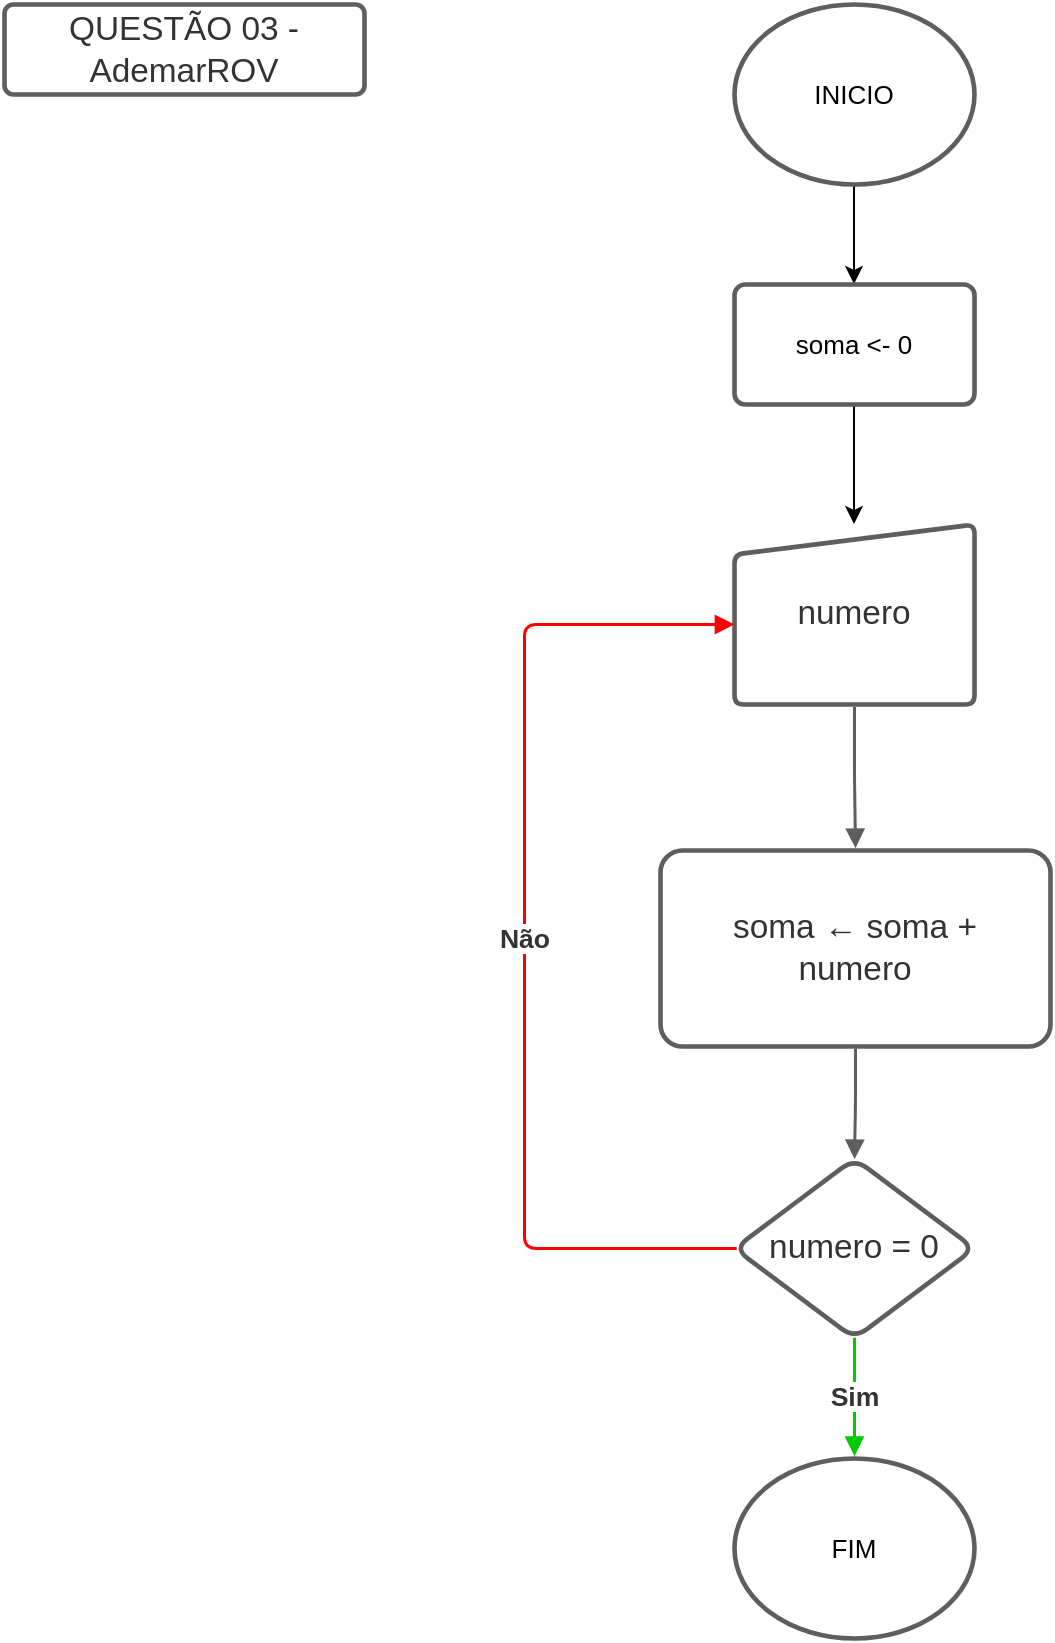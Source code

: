 <mxfile>
    <diagram id="K9tdpp2gKXIHnt1HSWHF" name="Página-1">
        <mxGraphModel dx="388" dy="2072" grid="1" gridSize="10" guides="1" tooltips="1" connect="1" arrows="1" fold="1" page="1" pageScale="1" pageWidth="1600" pageHeight="900" background="#ffffff" math="0" shadow="0">
            <root>
                <mxCell id="0"/>
                <mxCell id="1" parent="0"/>
                <UserObject label="" lucidchartObjectId="sv5FRH7WopwM" id="27">
                    <mxCell style="html=1;jettySize=18;whiteSpace=wrap;fontSize=13.3;fontColor=#333333;fontStyle=1;strokeColor=#5E5E5E;strokeWidth=1.5;rounded=1;arcSize=12;edgeStyle=orthogonalEdgeStyle;startArrow=none;endArrow=block;endFill=1;exitX=0.009;exitY=0.5;exitPerimeter=0;entryX=0.009;entryY=0.5;entryPerimeter=0;" parent="1" edge="1">
                        <mxGeometry width="100" height="100" relative="1" as="geometry">
                            <Array as="points">
                                <mxPoint x="735" y="1425"/>
                                <mxPoint x="735" y="1114"/>
                            </Array>
                            <mxPoint x="836.17" y="1114.0" as="targetPoint"/>
                        </mxGeometry>
                    </mxCell>
                </UserObject>
                <mxCell id="28" value="Não" style="text;html=1;resizable=0;labelBackgroundColor=default;align=center;verticalAlign=middle;fontStyle=1;fontColor=#333333;fontSize=13.3;" parent="27" vertex="1">
                    <mxGeometry relative="1" as="geometry"/>
                </mxCell>
                <UserObject label="QUESTÃO 03&amp;nbsp;- AdemarROV" lucidchartObjectId="hB5FAly2sNbj" id="34">
                    <mxCell style="html=1;overflow=block;blockSpacing=1;whiteSpace=wrap;fontSize=16.7;fontColor=#333333;spacing=0;strokeColor=#5e5e5e;strokeOpacity=100;rounded=1;absoluteArcSize=1;arcSize=9;strokeWidth=2.3;fillColor=none;" parent="1" vertex="1">
                        <mxGeometry x="230" y="-1750" width="180" height="45" as="geometry"/>
                    </mxCell>
                </UserObject>
                <mxCell id="81" value="" style="edgeStyle=none;html=1;" edge="1" parent="1" source="67" target="80">
                    <mxGeometry relative="1" as="geometry"/>
                </mxCell>
                <UserObject label="INICIO" lucidchartObjectId="Ef6FRvu7aNQY" id="67">
                    <mxCell style="html=1;overflow=block;blockSpacing=1;whiteSpace=wrap;ellipse;fontSize=13;spacing=3.8;strokeColor=#5e5e5e;strokeOpacity=100;rounded=1;absoluteArcSize=1;arcSize=9;strokeWidth=2.3;" parent="1" vertex="1">
                        <mxGeometry x="595" y="-1750" width="120" height="90" as="geometry"/>
                    </mxCell>
                </UserObject>
                <UserObject label="numero" lucidchartObjectId="Ef6F7oB6qikC" id="68">
                    <mxCell style="html=1;overflow=block;blockSpacing=1;whiteSpace=wrap;shape=manualInput;size=15;fontSize=16.7;fontColor=#333333;spacing=3.8;strokeColor=#5e5e5e;strokeOpacity=100;rounded=1;absoluteArcSize=1;arcSize=9;strokeWidth=2.3;" parent="1" vertex="1">
                        <mxGeometry x="595" y="-1490" width="120" height="90" as="geometry"/>
                    </mxCell>
                </UserObject>
                <UserObject label="soma ← soma + numero" lucidchartObjectId="Ef6Fxo8~joVR" id="70">
                    <mxCell style="html=1;overflow=block;blockSpacing=1;whiteSpace=wrap;fontSize=16.7;fontColor=#333333;spacing=9;strokeColor=#5E5E5E;rounded=1;absoluteArcSize=1;arcSize=22;strokeWidth=2.3;" parent="1" vertex="1">
                        <mxGeometry x="558" y="-1327" width="195" height="98" as="geometry"/>
                    </mxCell>
                </UserObject>
                <UserObject label="" lucidchartObjectId="Ef6FLZ0rdFXs" id="71">
                    <mxCell style="html=1;jettySize=18;whiteSpace=wrap;fontSize=13;strokeColor=#5E5E5E;strokeWidth=1.5;rounded=1;arcSize=12;edgeStyle=orthogonalEdgeStyle;startArrow=none;endArrow=block;endFill=1;exitX=0.5;exitY=1.012;exitPerimeter=0;entryX=0.5;entryY=0.004;entryPerimeter=0;" parent="1" source="70" target="72" edge="1">
                        <mxGeometry width="100" height="100" relative="1" as="geometry">
                            <Array as="points"/>
                        </mxGeometry>
                    </mxCell>
                </UserObject>
                <UserObject label="numero = 0" lucidchartObjectId="Ef6FmeVEiQ01" id="72">
                    <mxCell style="html=1;overflow=block;blockSpacing=1;whiteSpace=wrap;rhombus;fontSize=16.7;fontColor=#333333;spacing=3.8;strokeColor=#5E5E5E;rounded=1;absoluteArcSize=1;arcSize=16;strokeWidth=2.3;" parent="1" vertex="1">
                        <mxGeometry x="595" y="-1173" width="120" height="90" as="geometry"/>
                    </mxCell>
                </UserObject>
                <UserObject label="" lucidchartObjectId="Ef6FYdbfLZHN" id="73">
                    <mxCell style="html=1;jettySize=18;whiteSpace=wrap;fontSize=13.3;fontColor=#333333;fontStyle=1;strokeColor=#FF0000;strokeWidth=1.5;rounded=1;arcSize=12;edgeStyle=orthogonalEdgeStyle;startArrow=none;endArrow=block;endFill=1;exitX=0.009;exitY=0.5;exitPerimeter=0;entryX=0;entryY=0.552;entryDx=0;entryDy=0;entryPerimeter=0;" parent="1" source="72" target="68" edge="1">
                        <mxGeometry width="100" height="100" relative="1" as="geometry">
                            <Array as="points">
                                <mxPoint x="490" y="-1128"/>
                                <mxPoint x="490" y="-1440"/>
                                <mxPoint x="595" y="-1440"/>
                            </Array>
                            <mxPoint x="570" y="-1450" as="targetPoint"/>
                        </mxGeometry>
                    </mxCell>
                </UserObject>
                <mxCell id="74" value="Não" style="text;html=1;resizable=0;labelBackgroundColor=default;align=center;verticalAlign=middle;fontStyle=1;fontColor=#333333;fontSize=13.3;" parent="73" vertex="1">
                    <mxGeometry relative="1" as="geometry"/>
                </mxCell>
                <UserObject label="" lucidchartObjectId="Ef6FJRpSgNHS" id="75">
                    <mxCell style="html=1;jettySize=18;whiteSpace=wrap;fontSize=13.3;fontColor=#333333;fontStyle=1;strokeColor=#00CC00;strokeWidth=1.5;rounded=1;arcSize=12;edgeStyle=orthogonalEdgeStyle;startArrow=none;endArrow=block;endFill=1;exitX=0.5;exitY=0.996;exitPerimeter=0;entryX=0.5;entryY=-0.013;entryPerimeter=0;" parent="1" source="72" target="77" edge="1">
                        <mxGeometry width="100" height="100" relative="1" as="geometry">
                            <Array as="points"/>
                        </mxGeometry>
                    </mxCell>
                </UserObject>
                <mxCell id="76" value="Sim" style="text;html=1;resizable=0;labelBackgroundColor=default;align=center;verticalAlign=middle;fontStyle=1;fontColor=#333333;fontSize=13.3;" parent="75" vertex="1">
                    <mxGeometry relative="1" as="geometry"/>
                </mxCell>
                <UserObject label="FIM" lucidchartObjectId="Ef6FR3fwDv4K" id="77">
                    <mxCell style="html=1;overflow=block;blockSpacing=1;whiteSpace=wrap;ellipse;fontSize=13;spacing=3.8;strokeColor=#5e5e5e;strokeOpacity=100;rounded=1;absoluteArcSize=1;arcSize=9;strokeWidth=2.3;" parent="1" vertex="1">
                        <mxGeometry x="595" y="-1023" width="120" height="90" as="geometry"/>
                    </mxCell>
                </UserObject>
                <UserObject label="" lucidchartObjectId="6g6FhWglvAtJ" id="78">
                    <mxCell style="html=1;jettySize=18;whiteSpace=wrap;fontSize=13;strokeColor=#5E5E5E;strokeWidth=1.5;rounded=1;arcSize=12;edgeStyle=orthogonalEdgeStyle;startArrow=none;endArrow=block;endFill=1;exitX=0.5;exitY=1.012;exitPerimeter=0;entryX=0.5;entryY=-0.012;entryPerimeter=0;" parent="1" source="68" target="70" edge="1">
                        <mxGeometry width="100" height="100" relative="1" as="geometry">
                            <Array as="points"/>
                        </mxGeometry>
                    </mxCell>
                </UserObject>
                <mxCell id="82" style="edgeStyle=none;html=1;exitX=0.5;exitY=1;exitDx=0;exitDy=0;entryX=0.5;entryY=0;entryDx=0;entryDy=0;" edge="1" parent="1" source="80" target="68">
                    <mxGeometry relative="1" as="geometry"/>
                </mxCell>
                <mxCell id="80" value="soma &amp;lt;- 0" style="whiteSpace=wrap;html=1;fontSize=13;strokeColor=#5e5e5e;spacing=3.8;rounded=1;arcSize=9;strokeWidth=2.3;" vertex="1" parent="1">
                    <mxGeometry x="595" y="-1610" width="120" height="60" as="geometry"/>
                </mxCell>
            </root>
        </mxGraphModel>
    </diagram>
</mxfile>